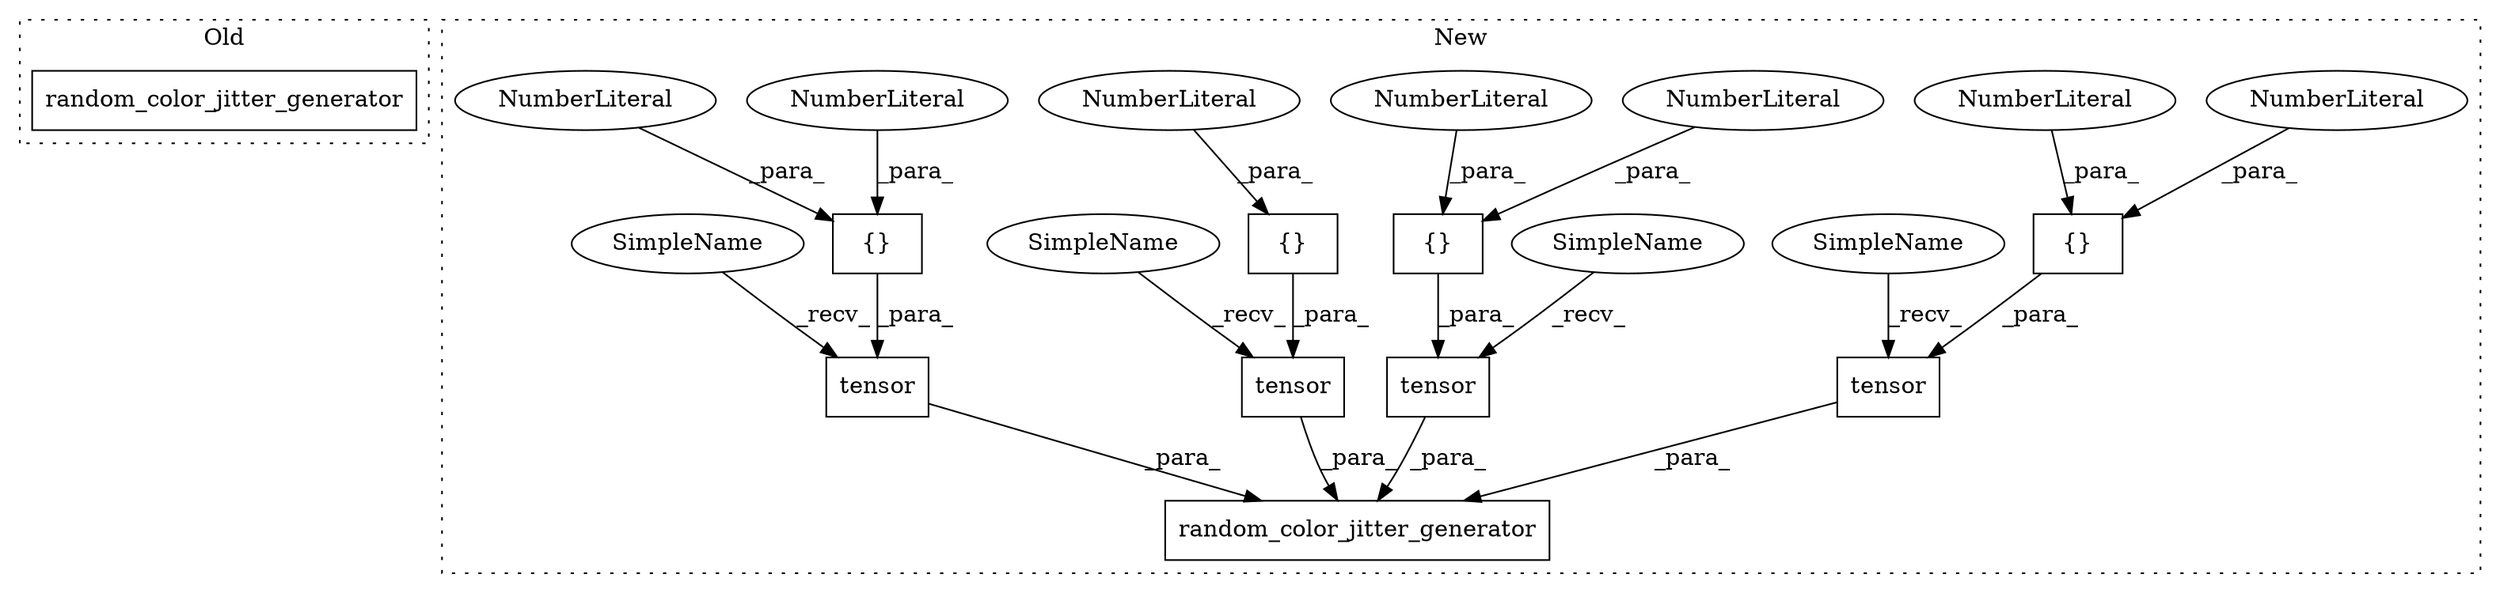 digraph G {
subgraph cluster0 {
1 [label="random_color_jitter_generator" a="32" s="6101,6162" l="30,1" shape="box"];
label = "Old";
style="dotted";
}
subgraph cluster1 {
2 [label="tensor" a="32" s="6379,6406" l="7,1" shape="box"];
3 [label="tensor" a="32" s="6309,6336" l="7,1" shape="box"];
4 [label="{}" a="4" s="6327,6335" l="1,1" shape="box"];
5 [label="NumberLiteral" a="34" s="6328" l="3" shape="ellipse"];
6 [label="NumberLiteral" a="34" s="6332" l="3" shape="ellipse"];
7 [label="{}" a="4" s="6397,6405" l="1,1" shape="box"];
8 [label="NumberLiteral" a="34" s="6402" l="3" shape="ellipse"];
9 [label="random_color_jitter_generator" a="32" s="6262,6448" l="30,1" shape="box"];
10 [label="{}" a="4" s="6362,6370" l="1,1" shape="box"];
11 [label="tensor" a="32" s="6414,6442" l="7,1" shape="box"];
12 [label="NumberLiteral" a="34" s="6398" l="3" shape="ellipse"];
13 [label="NumberLiteral" a="34" s="6363" l="3" shape="ellipse"];
14 [label="NumberLiteral" a="34" s="6367" l="3" shape="ellipse"];
15 [label="{}" a="4" s="6432,6441" l="1,1" shape="box"];
16 [label="NumberLiteral" a="34" s="6438" l="3" shape="ellipse"];
17 [label="tensor" a="32" s="6344,6371" l="7,1" shape="box"];
18 [label="SimpleName" a="42" s="6303" l="5" shape="ellipse"];
19 [label="SimpleName" a="42" s="6408" l="5" shape="ellipse"];
20 [label="SimpleName" a="42" s="6373" l="5" shape="ellipse"];
21 [label="SimpleName" a="42" s="6338" l="5" shape="ellipse"];
label = "New";
style="dotted";
}
2 -> 9 [label="_para_"];
3 -> 9 [label="_para_"];
4 -> 3 [label="_para_"];
5 -> 4 [label="_para_"];
6 -> 4 [label="_para_"];
7 -> 2 [label="_para_"];
8 -> 7 [label="_para_"];
10 -> 17 [label="_para_"];
11 -> 9 [label="_para_"];
12 -> 7 [label="_para_"];
13 -> 10 [label="_para_"];
14 -> 10 [label="_para_"];
15 -> 11 [label="_para_"];
16 -> 15 [label="_para_"];
17 -> 9 [label="_para_"];
18 -> 3 [label="_recv_"];
19 -> 11 [label="_recv_"];
20 -> 2 [label="_recv_"];
21 -> 17 [label="_recv_"];
}